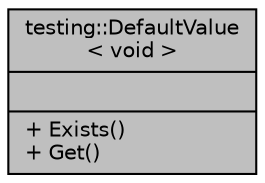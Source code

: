digraph "testing::DefaultValue&lt; void &gt;"
{
  edge [fontname="Helvetica",fontsize="10",labelfontname="Helvetica",labelfontsize="10"];
  node [fontname="Helvetica",fontsize="10",shape=record];
  Node1 [label="{testing::DefaultValue\l\< void \>\n||+ Exists()\l+ Get()\l}",height=0.2,width=0.4,color="black", fillcolor="grey75", style="filled", fontcolor="black"];
}
